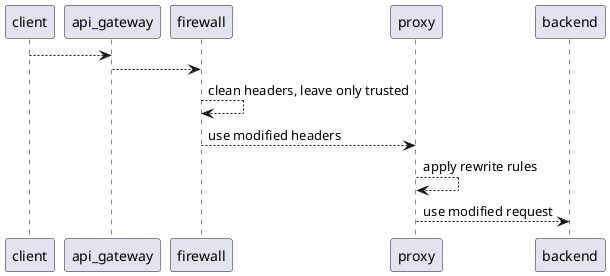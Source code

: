 @startuml

client --> api_gateway
api_gateway --> firewall

firewall --> firewall: clean headers, leave only trusted
firewall --> proxy: use modified headers

proxy --> proxy: apply rewrite rules

proxy --> backend: use modified request

@enduml